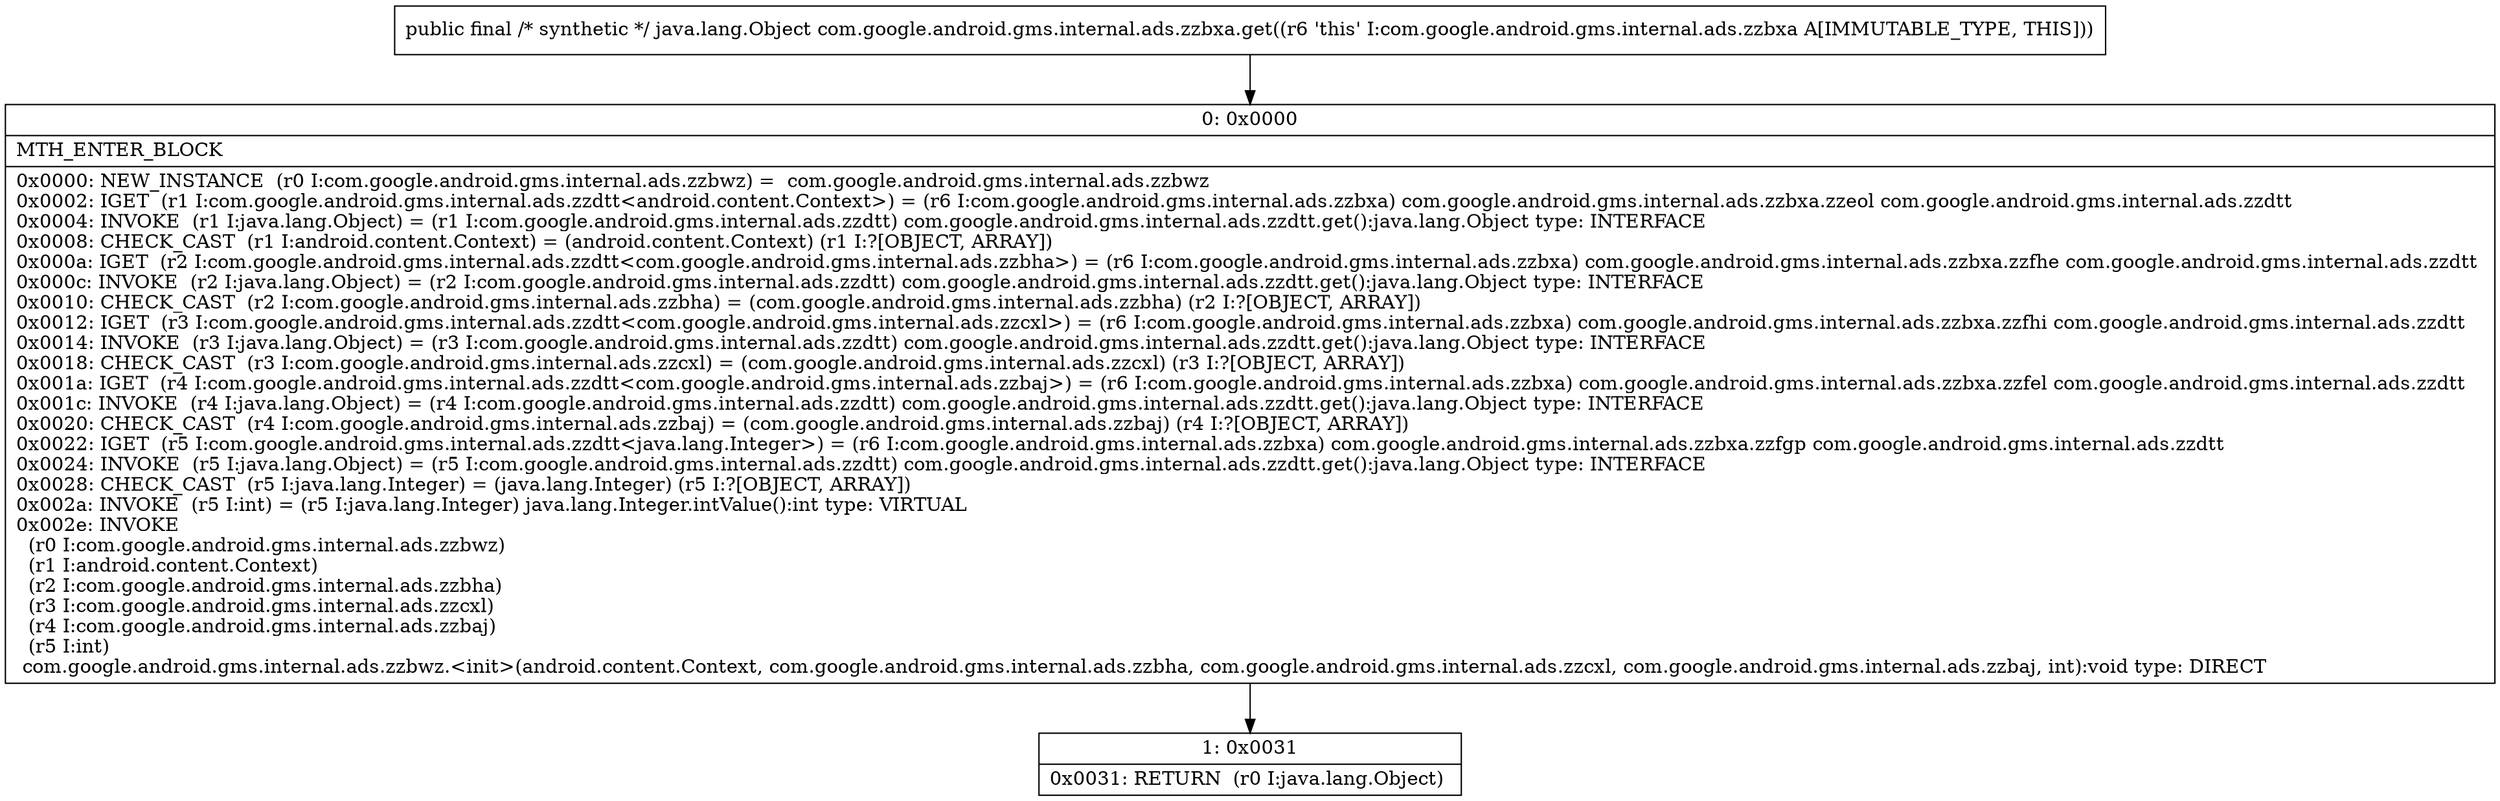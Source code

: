 digraph "CFG forcom.google.android.gms.internal.ads.zzbxa.get()Ljava\/lang\/Object;" {
Node_0 [shape=record,label="{0\:\ 0x0000|MTH_ENTER_BLOCK\l|0x0000: NEW_INSTANCE  (r0 I:com.google.android.gms.internal.ads.zzbwz) =  com.google.android.gms.internal.ads.zzbwz \l0x0002: IGET  (r1 I:com.google.android.gms.internal.ads.zzdtt\<android.content.Context\>) = (r6 I:com.google.android.gms.internal.ads.zzbxa) com.google.android.gms.internal.ads.zzbxa.zzeol com.google.android.gms.internal.ads.zzdtt \l0x0004: INVOKE  (r1 I:java.lang.Object) = (r1 I:com.google.android.gms.internal.ads.zzdtt) com.google.android.gms.internal.ads.zzdtt.get():java.lang.Object type: INTERFACE \l0x0008: CHECK_CAST  (r1 I:android.content.Context) = (android.content.Context) (r1 I:?[OBJECT, ARRAY]) \l0x000a: IGET  (r2 I:com.google.android.gms.internal.ads.zzdtt\<com.google.android.gms.internal.ads.zzbha\>) = (r6 I:com.google.android.gms.internal.ads.zzbxa) com.google.android.gms.internal.ads.zzbxa.zzfhe com.google.android.gms.internal.ads.zzdtt \l0x000c: INVOKE  (r2 I:java.lang.Object) = (r2 I:com.google.android.gms.internal.ads.zzdtt) com.google.android.gms.internal.ads.zzdtt.get():java.lang.Object type: INTERFACE \l0x0010: CHECK_CAST  (r2 I:com.google.android.gms.internal.ads.zzbha) = (com.google.android.gms.internal.ads.zzbha) (r2 I:?[OBJECT, ARRAY]) \l0x0012: IGET  (r3 I:com.google.android.gms.internal.ads.zzdtt\<com.google.android.gms.internal.ads.zzcxl\>) = (r6 I:com.google.android.gms.internal.ads.zzbxa) com.google.android.gms.internal.ads.zzbxa.zzfhi com.google.android.gms.internal.ads.zzdtt \l0x0014: INVOKE  (r3 I:java.lang.Object) = (r3 I:com.google.android.gms.internal.ads.zzdtt) com.google.android.gms.internal.ads.zzdtt.get():java.lang.Object type: INTERFACE \l0x0018: CHECK_CAST  (r3 I:com.google.android.gms.internal.ads.zzcxl) = (com.google.android.gms.internal.ads.zzcxl) (r3 I:?[OBJECT, ARRAY]) \l0x001a: IGET  (r4 I:com.google.android.gms.internal.ads.zzdtt\<com.google.android.gms.internal.ads.zzbaj\>) = (r6 I:com.google.android.gms.internal.ads.zzbxa) com.google.android.gms.internal.ads.zzbxa.zzfel com.google.android.gms.internal.ads.zzdtt \l0x001c: INVOKE  (r4 I:java.lang.Object) = (r4 I:com.google.android.gms.internal.ads.zzdtt) com.google.android.gms.internal.ads.zzdtt.get():java.lang.Object type: INTERFACE \l0x0020: CHECK_CAST  (r4 I:com.google.android.gms.internal.ads.zzbaj) = (com.google.android.gms.internal.ads.zzbaj) (r4 I:?[OBJECT, ARRAY]) \l0x0022: IGET  (r5 I:com.google.android.gms.internal.ads.zzdtt\<java.lang.Integer\>) = (r6 I:com.google.android.gms.internal.ads.zzbxa) com.google.android.gms.internal.ads.zzbxa.zzfgp com.google.android.gms.internal.ads.zzdtt \l0x0024: INVOKE  (r5 I:java.lang.Object) = (r5 I:com.google.android.gms.internal.ads.zzdtt) com.google.android.gms.internal.ads.zzdtt.get():java.lang.Object type: INTERFACE \l0x0028: CHECK_CAST  (r5 I:java.lang.Integer) = (java.lang.Integer) (r5 I:?[OBJECT, ARRAY]) \l0x002a: INVOKE  (r5 I:int) = (r5 I:java.lang.Integer) java.lang.Integer.intValue():int type: VIRTUAL \l0x002e: INVOKE  \l  (r0 I:com.google.android.gms.internal.ads.zzbwz)\l  (r1 I:android.content.Context)\l  (r2 I:com.google.android.gms.internal.ads.zzbha)\l  (r3 I:com.google.android.gms.internal.ads.zzcxl)\l  (r4 I:com.google.android.gms.internal.ads.zzbaj)\l  (r5 I:int)\l com.google.android.gms.internal.ads.zzbwz.\<init\>(android.content.Context, com.google.android.gms.internal.ads.zzbha, com.google.android.gms.internal.ads.zzcxl, com.google.android.gms.internal.ads.zzbaj, int):void type: DIRECT \l}"];
Node_1 [shape=record,label="{1\:\ 0x0031|0x0031: RETURN  (r0 I:java.lang.Object) \l}"];
MethodNode[shape=record,label="{public final \/* synthetic *\/ java.lang.Object com.google.android.gms.internal.ads.zzbxa.get((r6 'this' I:com.google.android.gms.internal.ads.zzbxa A[IMMUTABLE_TYPE, THIS])) }"];
MethodNode -> Node_0;
Node_0 -> Node_1;
}

